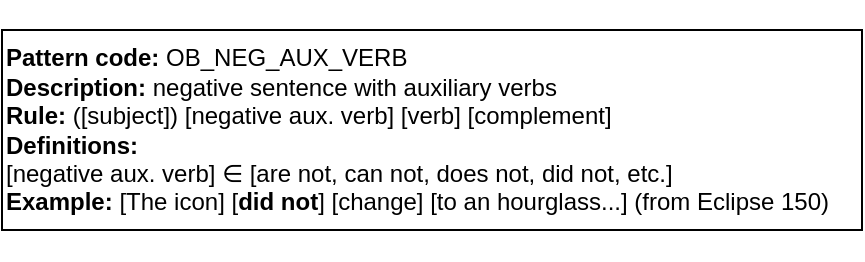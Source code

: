 <mxfile version="26.1.0">
  <diagram name="第 1 页" id="xiOUvQu3qtOdcUAIfE1B">
    <mxGraphModel dx="469" dy="268" grid="1" gridSize="10" guides="1" tooltips="1" connect="1" arrows="1" fold="1" page="1" pageScale="1" pageWidth="827" pageHeight="1169" math="0" shadow="0">
      <root>
        <mxCell id="0" />
        <mxCell id="1" parent="0" />
        <mxCell id="-GHVY0OhcnfMqbA6yV-Y-1" value="" style="rounded=0;whiteSpace=wrap;html=1;" vertex="1" parent="1">
          <mxGeometry x="200" y="140" width="430" height="100" as="geometry" />
        </mxCell>
        <mxCell id="-GHVY0OhcnfMqbA6yV-Y-4" value="&lt;b&gt;Pattern code: &lt;/b&gt;OB_NEG_AUX_VERB&lt;div&gt;&lt;b&gt;Description:&lt;/b&gt; negative sentence with auxiliary verbs&lt;/div&gt;&lt;div&gt;&lt;b&gt;Rule: &lt;/b&gt;([subject]) [negative aux. verb] [verb] [complement]&lt;/div&gt;&lt;div&gt;&lt;b&gt;Definitions:&lt;/b&gt;&lt;/div&gt;&lt;div&gt;[negative aux. verb] ∈ [are not, can not, does not, did not, etc.]&lt;/div&gt;&lt;div&gt;&lt;b&gt;Example: &lt;/b&gt;[The icon] [&lt;b&gt;did not&lt;/b&gt;] [change] [to an hourglass...] (from Eclipse 150)&lt;/div&gt;" style="text;html=1;align=left;verticalAlign=middle;whiteSpace=wrap;rounded=0;" vertex="1" parent="1">
          <mxGeometry x="200" y="125" width="420" height="130" as="geometry" />
        </mxCell>
      </root>
    </mxGraphModel>
  </diagram>
</mxfile>
